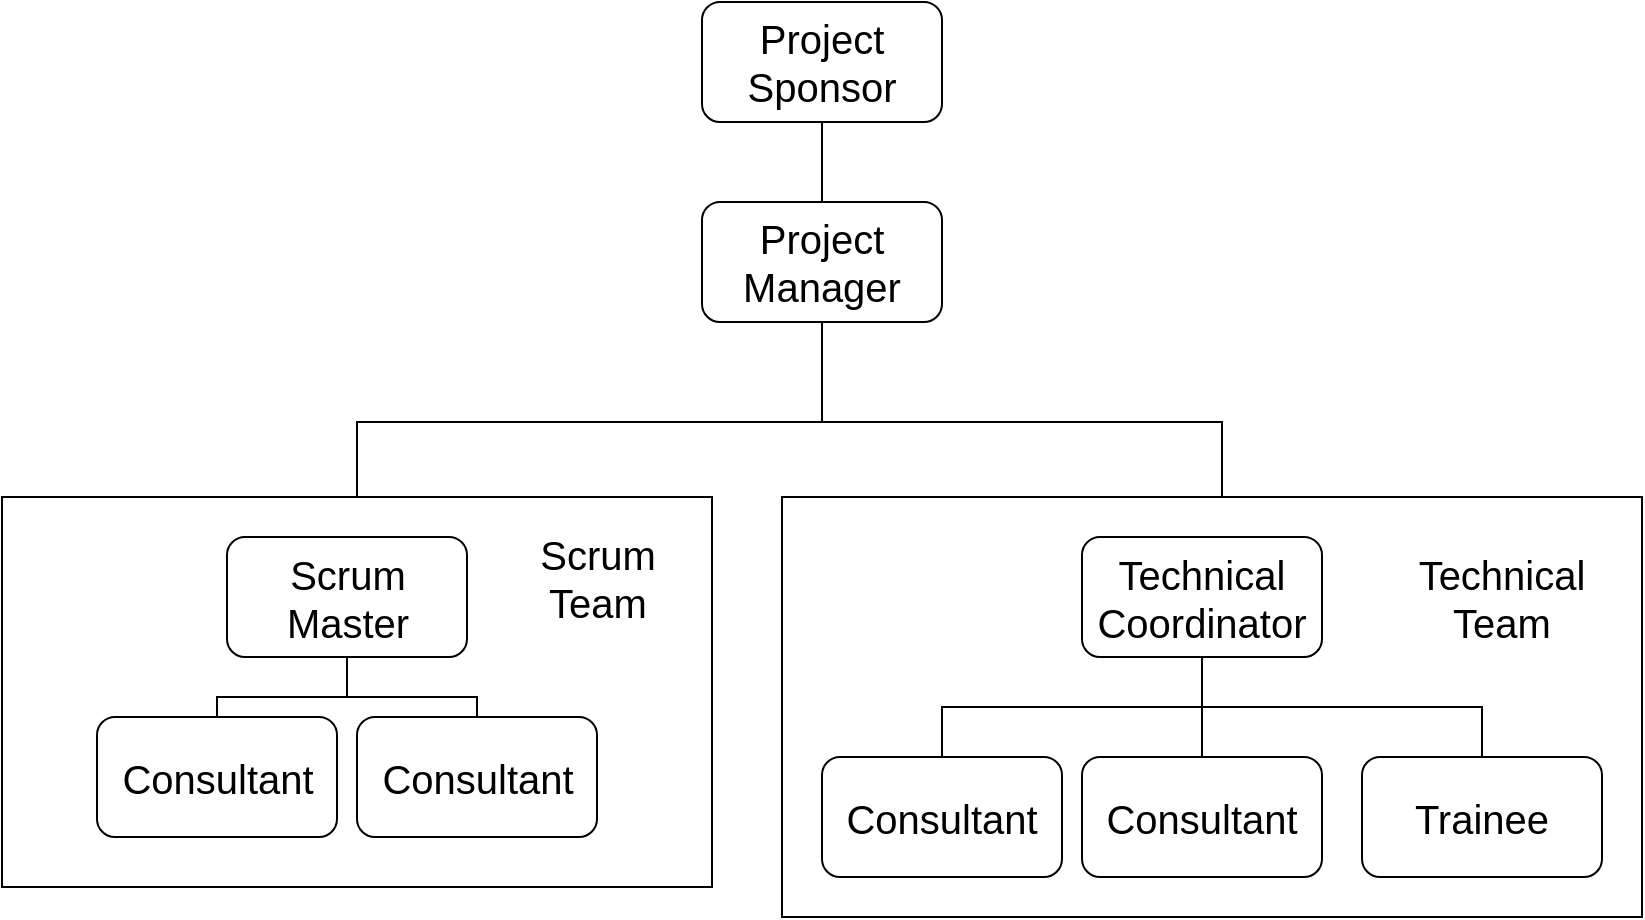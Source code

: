 <mxfile version="12.1.1" type="device" pages="1"><diagram id="pED1pZbsGdj1InRI2lTY" name="Page-1"><mxGraphModel dx="1038" dy="548" grid="1" gridSize="10" guides="1" tooltips="1" connect="1" arrows="1" fold="1" page="1" pageScale="1" pageWidth="827" pageHeight="1169" math="0" shadow="0"><root><mxCell id="0"/><mxCell id="1" parent="0"/><mxCell id="doFwlbgUTuNwXi5cemEf-25" style="edgeStyle=orthogonalEdgeStyle;rounded=0;orthogonalLoop=1;jettySize=auto;html=1;entryX=0.5;entryY=0;entryDx=0;entryDy=0;endArrow=none;endFill=0;" edge="1" parent="1" source="doFwlbgUTuNwXi5cemEf-1" target="doFwlbgUTuNwXi5cemEf-2"><mxGeometry relative="1" as="geometry"/></mxCell><mxCell id="doFwlbgUTuNwXi5cemEf-1" value="&lt;font style=&quot;font-size: 20px&quot;&gt;Project Sponsor&lt;/font&gt;" style="rounded=1;whiteSpace=wrap;html=1;" vertex="1" parent="1"><mxGeometry x="400" y="150" width="120" height="60" as="geometry"/></mxCell><mxCell id="doFwlbgUTuNwXi5cemEf-20" style="edgeStyle=orthogonalEdgeStyle;rounded=0;orthogonalLoop=1;jettySize=auto;html=1;entryX=0.5;entryY=0;entryDx=0;entryDy=0;endArrow=none;endFill=0;" edge="1" parent="1" source="doFwlbgUTuNwXi5cemEf-2" target="doFwlbgUTuNwXi5cemEf-15"><mxGeometry relative="1" as="geometry"><Array as="points"><mxPoint x="460" y="360"/><mxPoint x="228" y="360"/></Array></mxGeometry></mxCell><mxCell id="doFwlbgUTuNwXi5cemEf-21" style="edgeStyle=orthogonalEdgeStyle;rounded=0;orthogonalLoop=1;jettySize=auto;html=1;entryX=0.5;entryY=0;entryDx=0;entryDy=0;endArrow=none;endFill=0;exitX=0.5;exitY=1;exitDx=0;exitDy=0;" edge="1" parent="1" source="doFwlbgUTuNwXi5cemEf-2" target="doFwlbgUTuNwXi5cemEf-3"><mxGeometry relative="1" as="geometry"><Array as="points"><mxPoint x="460" y="360"/><mxPoint x="660" y="360"/><mxPoint x="660" y="418"/></Array></mxGeometry></mxCell><mxCell id="doFwlbgUTuNwXi5cemEf-2" value="&lt;font style=&quot;font-size: 20px&quot;&gt;Project Manager&lt;/font&gt;" style="rounded=1;whiteSpace=wrap;html=1;" vertex="1" parent="1"><mxGeometry x="400" y="250" width="120" height="60" as="geometry"/></mxCell><mxCell id="doFwlbgUTuNwXi5cemEf-18" value="" style="group" vertex="1" connectable="0" parent="1"><mxGeometry x="50" y="397.5" width="355" height="195" as="geometry"/></mxCell><mxCell id="doFwlbgUTuNwXi5cemEf-15" value="" style="rounded=0;whiteSpace=wrap;html=1;" vertex="1" parent="doFwlbgUTuNwXi5cemEf-18"><mxGeometry width="355" height="195" as="geometry"/></mxCell><mxCell id="doFwlbgUTuNwXi5cemEf-10" value="&lt;font style=&quot;font-size: 20px&quot;&gt;Scrum Master&lt;/font&gt;" style="rounded=1;whiteSpace=wrap;html=1;" vertex="1" parent="doFwlbgUTuNwXi5cemEf-18"><mxGeometry x="112.5" y="20" width="120" height="60" as="geometry"/></mxCell><mxCell id="doFwlbgUTuNwXi5cemEf-13" style="edgeStyle=orthogonalEdgeStyle;rounded=0;orthogonalLoop=1;jettySize=auto;html=1;endArrow=none;endFill=0;" edge="1" parent="doFwlbgUTuNwXi5cemEf-18" source="doFwlbgUTuNwXi5cemEf-10" target="doFwlbgUTuNwXi5cemEf-11"><mxGeometry relative="1" as="geometry"/></mxCell><mxCell id="doFwlbgUTuNwXi5cemEf-14" style="edgeStyle=orthogonalEdgeStyle;rounded=0;orthogonalLoop=1;jettySize=auto;html=1;entryX=0.5;entryY=0;entryDx=0;entryDy=0;endArrow=none;endFill=0;" edge="1" parent="doFwlbgUTuNwXi5cemEf-18" source="doFwlbgUTuNwXi5cemEf-10" target="doFwlbgUTuNwXi5cemEf-12"><mxGeometry relative="1" as="geometry"/></mxCell><mxCell id="doFwlbgUTuNwXi5cemEf-11" value="&lt;font style=&quot;font-size: 20px&quot;&gt;Consultant&lt;/font&gt;" style="rounded=1;whiteSpace=wrap;html=1;" vertex="1" parent="doFwlbgUTuNwXi5cemEf-18"><mxGeometry x="47.5" y="110" width="120" height="60" as="geometry"/></mxCell><mxCell id="doFwlbgUTuNwXi5cemEf-12" value="&lt;font style=&quot;font-size: 20px&quot;&gt;Consultant&lt;/font&gt;" style="rounded=1;whiteSpace=wrap;html=1;" vertex="1" parent="doFwlbgUTuNwXi5cemEf-18"><mxGeometry x="177.5" y="110" width="120" height="60" as="geometry"/></mxCell><mxCell id="doFwlbgUTuNwXi5cemEf-19" value="&lt;font style=&quot;font-size: 20px&quot;&gt;Scrum Team&lt;/font&gt;" style="text;html=1;strokeColor=none;fillColor=none;align=center;verticalAlign=middle;whiteSpace=wrap;rounded=0;" vertex="1" parent="doFwlbgUTuNwXi5cemEf-18"><mxGeometry x="277.5" y="30" width="40" height="20" as="geometry"/></mxCell><mxCell id="doFwlbgUTuNwXi5cemEf-23" value="" style="group" vertex="1" connectable="0" parent="1"><mxGeometry x="440" y="397.5" width="430" height="210" as="geometry"/></mxCell><mxCell id="doFwlbgUTuNwXi5cemEf-22" value="" style="rounded=0;whiteSpace=wrap;html=1;" vertex="1" parent="doFwlbgUTuNwXi5cemEf-23"><mxGeometry width="430" height="210" as="geometry"/></mxCell><mxCell id="doFwlbgUTuNwXi5cemEf-3" value="&lt;font style=&quot;font-size: 20px&quot;&gt;Technical Coordinator&lt;/font&gt;" style="rounded=1;whiteSpace=wrap;html=1;" vertex="1" parent="doFwlbgUTuNwXi5cemEf-23"><mxGeometry x="150" y="20" width="120" height="60" as="geometry"/></mxCell><mxCell id="doFwlbgUTuNwXi5cemEf-4" value="&lt;font style=&quot;font-size: 20px&quot;&gt;Consultant&lt;/font&gt;" style="rounded=1;whiteSpace=wrap;html=1;" vertex="1" parent="doFwlbgUTuNwXi5cemEf-23"><mxGeometry x="20" y="130" width="120" height="60" as="geometry"/></mxCell><mxCell id="doFwlbgUTuNwXi5cemEf-7" style="edgeStyle=orthogonalEdgeStyle;rounded=0;orthogonalLoop=1;jettySize=auto;html=1;entryX=0.5;entryY=0;entryDx=0;entryDy=0;endArrow=none;endFill=0;exitX=0.5;exitY=1;exitDx=0;exitDy=0;" edge="1" parent="doFwlbgUTuNwXi5cemEf-23" source="doFwlbgUTuNwXi5cemEf-3" target="doFwlbgUTuNwXi5cemEf-4"><mxGeometry relative="1" as="geometry"/></mxCell><mxCell id="doFwlbgUTuNwXi5cemEf-5" value="&lt;font style=&quot;font-size: 20px&quot;&gt;Consultant&lt;/font&gt;" style="rounded=1;whiteSpace=wrap;html=1;" vertex="1" parent="doFwlbgUTuNwXi5cemEf-23"><mxGeometry x="150" y="130" width="120" height="60" as="geometry"/></mxCell><mxCell id="doFwlbgUTuNwXi5cemEf-8" style="edgeStyle=orthogonalEdgeStyle;rounded=0;orthogonalLoop=1;jettySize=auto;html=1;entryX=0.5;entryY=0;entryDx=0;entryDy=0;endArrow=none;endFill=0;" edge="1" parent="doFwlbgUTuNwXi5cemEf-23" source="doFwlbgUTuNwXi5cemEf-3" target="doFwlbgUTuNwXi5cemEf-5"><mxGeometry relative="1" as="geometry"/></mxCell><mxCell id="doFwlbgUTuNwXi5cemEf-6" value="&lt;font style=&quot;font-size: 20px&quot;&gt;Trainee&lt;/font&gt;" style="rounded=1;whiteSpace=wrap;html=1;" vertex="1" parent="doFwlbgUTuNwXi5cemEf-23"><mxGeometry x="290" y="130" width="120" height="60" as="geometry"/></mxCell><mxCell id="doFwlbgUTuNwXi5cemEf-9" style="edgeStyle=orthogonalEdgeStyle;rounded=0;orthogonalLoop=1;jettySize=auto;html=1;entryX=0.5;entryY=0;entryDx=0;entryDy=0;endArrow=none;endFill=0;exitX=0.5;exitY=1;exitDx=0;exitDy=0;" edge="1" parent="doFwlbgUTuNwXi5cemEf-23" source="doFwlbgUTuNwXi5cemEf-3" target="doFwlbgUTuNwXi5cemEf-6"><mxGeometry relative="1" as="geometry"/></mxCell><mxCell id="doFwlbgUTuNwXi5cemEf-24" value="&lt;font style=&quot;font-size: 20px&quot;&gt;Technical Team&lt;/font&gt;" style="text;html=1;strokeColor=none;fillColor=none;align=center;verticalAlign=middle;whiteSpace=wrap;rounded=0;" vertex="1" parent="doFwlbgUTuNwXi5cemEf-23"><mxGeometry x="340" y="40" width="40" height="20" as="geometry"/></mxCell></root></mxGraphModel></diagram></mxfile>